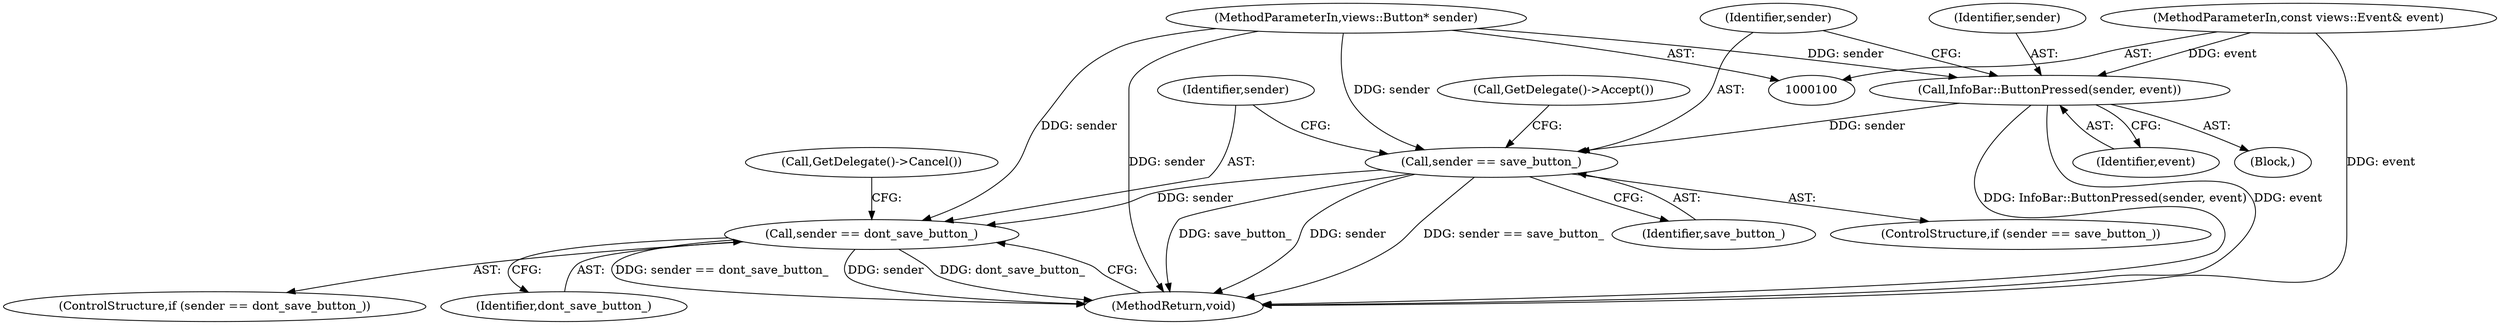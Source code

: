 digraph "1_Chrome_fc3c351a3d995f73ead5c92354396a7ec2b14e3f@pointer" {
"1000104" [label="(Call,InfoBar::ButtonPressed(sender, event))"];
"1000101" [label="(MethodParameterIn,views::Button* sender)"];
"1000102" [label="(MethodParameterIn,const views::Event& event)"];
"1000108" [label="(Call,sender == save_button_)"];
"1000117" [label="(Call,sender == dont_save_button_)"];
"1000116" [label="(ControlStructure,if (sender == dont_save_button_))"];
"1000117" [label="(Call,sender == dont_save_button_)"];
"1000105" [label="(Identifier,sender)"];
"1000101" [label="(MethodParameterIn,views::Button* sender)"];
"1000110" [label="(Identifier,save_button_)"];
"1000102" [label="(MethodParameterIn,const views::Event& event)"];
"1000103" [label="(Block,)"];
"1000119" [label="(Identifier,dont_save_button_)"];
"1000122" [label="(Call,GetDelegate()->Cancel())"];
"1000109" [label="(Identifier,sender)"];
"1000104" [label="(Call,InfoBar::ButtonPressed(sender, event))"];
"1000107" [label="(ControlStructure,if (sender == save_button_))"];
"1000113" [label="(Call,GetDelegate()->Accept())"];
"1000118" [label="(Identifier,sender)"];
"1000124" [label="(MethodReturn,void)"];
"1000106" [label="(Identifier,event)"];
"1000108" [label="(Call,sender == save_button_)"];
"1000104" -> "1000103"  [label="AST: "];
"1000104" -> "1000106"  [label="CFG: "];
"1000105" -> "1000104"  [label="AST: "];
"1000106" -> "1000104"  [label="AST: "];
"1000109" -> "1000104"  [label="CFG: "];
"1000104" -> "1000124"  [label="DDG: InfoBar::ButtonPressed(sender, event)"];
"1000104" -> "1000124"  [label="DDG: event"];
"1000101" -> "1000104"  [label="DDG: sender"];
"1000102" -> "1000104"  [label="DDG: event"];
"1000104" -> "1000108"  [label="DDG: sender"];
"1000101" -> "1000100"  [label="AST: "];
"1000101" -> "1000124"  [label="DDG: sender"];
"1000101" -> "1000108"  [label="DDG: sender"];
"1000101" -> "1000117"  [label="DDG: sender"];
"1000102" -> "1000100"  [label="AST: "];
"1000102" -> "1000124"  [label="DDG: event"];
"1000108" -> "1000107"  [label="AST: "];
"1000108" -> "1000110"  [label="CFG: "];
"1000109" -> "1000108"  [label="AST: "];
"1000110" -> "1000108"  [label="AST: "];
"1000113" -> "1000108"  [label="CFG: "];
"1000118" -> "1000108"  [label="CFG: "];
"1000108" -> "1000124"  [label="DDG: sender == save_button_"];
"1000108" -> "1000124"  [label="DDG: save_button_"];
"1000108" -> "1000124"  [label="DDG: sender"];
"1000108" -> "1000117"  [label="DDG: sender"];
"1000117" -> "1000116"  [label="AST: "];
"1000117" -> "1000119"  [label="CFG: "];
"1000118" -> "1000117"  [label="AST: "];
"1000119" -> "1000117"  [label="AST: "];
"1000122" -> "1000117"  [label="CFG: "];
"1000124" -> "1000117"  [label="CFG: "];
"1000117" -> "1000124"  [label="DDG: sender == dont_save_button_"];
"1000117" -> "1000124"  [label="DDG: sender"];
"1000117" -> "1000124"  [label="DDG: dont_save_button_"];
}
